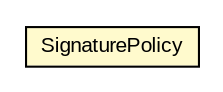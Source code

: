 #!/usr/local/bin/dot
#
# Class diagram 
# Generated by UMLGraph version R5_6-24-gf6e263 (http://www.umlgraph.org/)
#

digraph G {
	edge [fontname="arial",fontsize=10,labelfontname="arial",labelfontsize=10];
	node [fontname="arial",fontsize=10,shape=plaintext];
	nodesep=0.25;
	ranksep=0.5;
	// eu.europa.esig.dss.x509.SignaturePolicy
	c630964 [label=<<table title="eu.europa.esig.dss.x509.SignaturePolicy" border="0" cellborder="1" cellspacing="0" cellpadding="2" port="p" bgcolor="lemonChiffon" href="./SignaturePolicy.html">
		<tr><td><table border="0" cellspacing="0" cellpadding="1">
<tr><td align="center" balign="center"> SignaturePolicy </td></tr>
		</table></td></tr>
		</table>>, URL="./SignaturePolicy.html", fontname="arial", fontcolor="black", fontsize=10.0];
}

